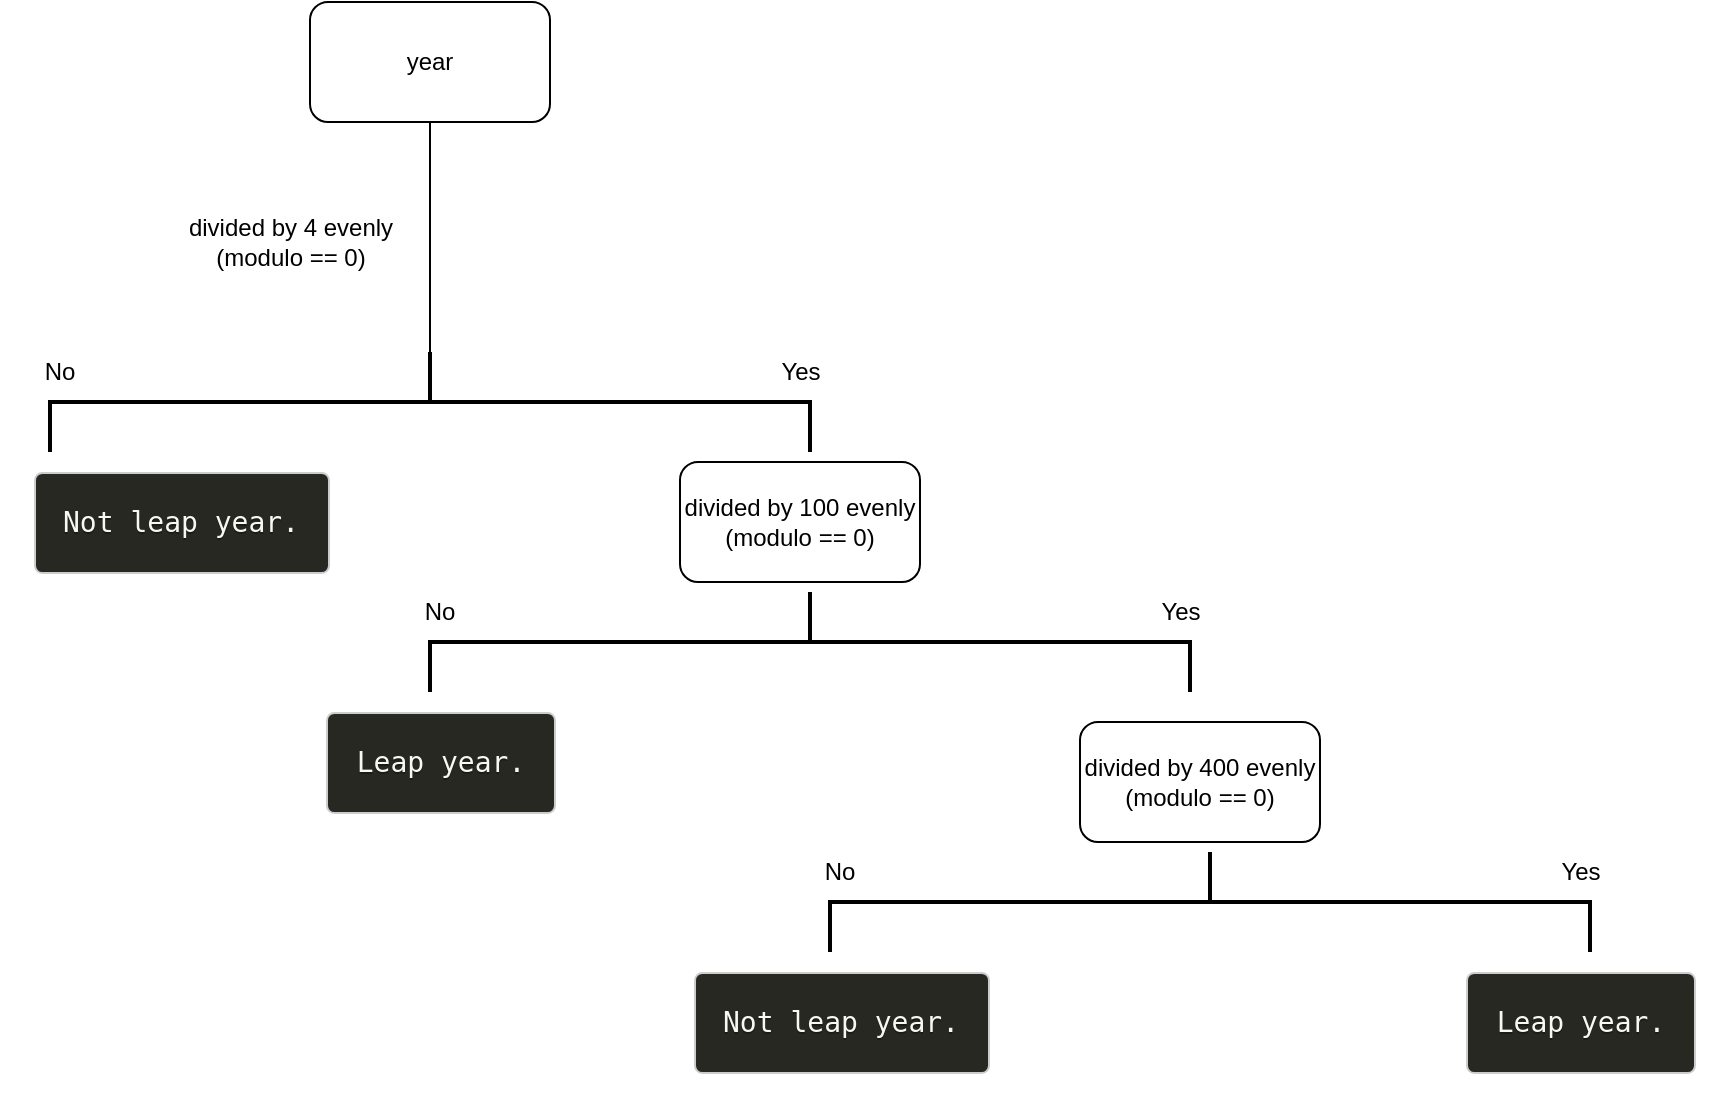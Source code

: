 <mxfile version="21.0.2" type="github">
  <diagram name="Page-1" id="ktzmkFNRWbjsOzn0AA7A">
    <mxGraphModel dx="645" dy="768" grid="1" gridSize="10" guides="1" tooltips="1" connect="1" arrows="1" fold="1" page="1" pageScale="1" pageWidth="850" pageHeight="1100" math="0" shadow="0">
      <root>
        <mxCell id="0" />
        <mxCell id="1" parent="0" />
        <mxCell id="iFsMih8Sz-5aW6i0WabK-1" value="year" style="rounded=1;whiteSpace=wrap;html=1;" vertex="1" parent="1">
          <mxGeometry x="365" y="70" width="120" height="60" as="geometry" />
        </mxCell>
        <mxCell id="iFsMih8Sz-5aW6i0WabK-2" value="divided by 400 evenly&lt;br&gt;(modulo == 0)" style="rounded=1;whiteSpace=wrap;html=1;" vertex="1" parent="1">
          <mxGeometry x="750" y="430" width="120" height="60" as="geometry" />
        </mxCell>
        <mxCell id="iFsMih8Sz-5aW6i0WabK-3" value="" style="strokeWidth=2;html=1;shape=mxgraph.flowchart.annotation_2;align=left;labelPosition=right;pointerEvents=1;rotation=90;" vertex="1" parent="1">
          <mxGeometry x="400" y="80" width="50" height="380" as="geometry" />
        </mxCell>
        <mxCell id="iFsMih8Sz-5aW6i0WabK-5" value="&lt;pre style=&quot;box-sizing: inherit; font-family: Consolas, Monaco, &amp;quot;Andale Mono&amp;quot;, &amp;quot;Ubuntu Mono&amp;quot;, monospace; font-size: 14px; margin-top: 0.5em; margin-bottom: 0.5em; border-style: solid; border-image: initial; border-color: var(--clr-color-neutral-400,#ccc); border-width: var(--clr-global-borderwidth,0.05rem); border-radius: 0.3em; color: rgb(248, 248, 242); background: rgb(39, 40, 34); text-shadow: rgba(0, 0, 0, 0.3) 0px 1px; text-align: left; word-break: normal; overflow-wrap: normal; line-height: 1.5; tab-size: 4; hyphens: none; padding: 1em; overflow: auto;&quot; tabindex=&quot;0&quot; class=&quot;language-plaintext&quot;&gt;&lt;code style=&quot;box-sizing: inherit; font-family: Consolas, Monaco, &amp;quot;Andale Mono&amp;quot;, &amp;quot;Ubuntu Mono&amp;quot;, monospace; font-size: 1em; overflow: auto; border-radius: 0.3em; background: none; text-shadow: rgba(0, 0, 0, 0.3) 0px 1px; word-spacing: normal; word-break: normal; overflow-wrap: normal; line-height: 1.5; tab-size: 4; hyphens: none;&quot; class=&quot;language-plaintext&quot;&gt;Not leap year.&lt;/code&gt;&lt;/pre&gt;" style="text;html=1;align=center;verticalAlign=middle;resizable=0;points=[];autosize=1;strokeColor=none;fillColor=none;" vertex="1" parent="1">
          <mxGeometry x="220" y="290" width="160" height="80" as="geometry" />
        </mxCell>
        <mxCell id="iFsMih8Sz-5aW6i0WabK-7" value="" style="endArrow=none;html=1;rounded=0;entryX=0.5;entryY=1;entryDx=0;entryDy=0;" edge="1" parent="1" target="iFsMih8Sz-5aW6i0WabK-1">
          <mxGeometry width="50" height="50" relative="1" as="geometry">
            <mxPoint x="425" y="250" as="sourcePoint" />
            <mxPoint x="450" y="340" as="targetPoint" />
            <Array as="points">
              <mxPoint x="425" y="250" />
            </Array>
          </mxGeometry>
        </mxCell>
        <mxCell id="iFsMih8Sz-5aW6i0WabK-13" value="divided by 100 evenly&lt;br&gt;(modulo == 0)" style="rounded=1;whiteSpace=wrap;html=1;" vertex="1" parent="1">
          <mxGeometry x="550" y="300" width="120" height="60" as="geometry" />
        </mxCell>
        <mxCell id="iFsMih8Sz-5aW6i0WabK-14" value="No" style="text;html=1;strokeColor=none;fillColor=none;align=center;verticalAlign=middle;whiteSpace=wrap;rounded=0;" vertex="1" parent="1">
          <mxGeometry x="210" y="240" width="60" height="30" as="geometry" />
        </mxCell>
        <mxCell id="iFsMih8Sz-5aW6i0WabK-15" value="divided by 4 evenly&lt;br style=&quot;border-color: var(--border-color);&quot;&gt;&lt;span style=&quot;&quot;&gt;(modulo == 0)&lt;/span&gt;" style="text;html=1;align=center;verticalAlign=middle;resizable=0;points=[];autosize=1;strokeColor=none;fillColor=none;" vertex="1" parent="1">
          <mxGeometry x="290" y="170" width="130" height="40" as="geometry" />
        </mxCell>
        <mxCell id="iFsMih8Sz-5aW6i0WabK-16" value="Yes" style="text;html=1;align=center;verticalAlign=middle;resizable=0;points=[];autosize=1;strokeColor=none;fillColor=none;" vertex="1" parent="1">
          <mxGeometry x="590" y="240" width="40" height="30" as="geometry" />
        </mxCell>
        <mxCell id="iFsMih8Sz-5aW6i0WabK-17" value="" style="strokeWidth=2;html=1;shape=mxgraph.flowchart.annotation_2;align=left;labelPosition=right;pointerEvents=1;rotation=90;" vertex="1" parent="1">
          <mxGeometry x="590" y="200" width="50" height="380" as="geometry" />
        </mxCell>
        <mxCell id="iFsMih8Sz-5aW6i0WabK-18" value="No" style="text;html=1;strokeColor=none;fillColor=none;align=center;verticalAlign=middle;whiteSpace=wrap;rounded=0;" vertex="1" parent="1">
          <mxGeometry x="400" y="360" width="60" height="30" as="geometry" />
        </mxCell>
        <mxCell id="iFsMih8Sz-5aW6i0WabK-19" value="Yes" style="text;html=1;align=center;verticalAlign=middle;resizable=0;points=[];autosize=1;strokeColor=none;fillColor=none;" vertex="1" parent="1">
          <mxGeometry x="780" y="360" width="40" height="30" as="geometry" />
        </mxCell>
        <mxCell id="iFsMih8Sz-5aW6i0WabK-22" value="" style="strokeWidth=2;html=1;shape=mxgraph.flowchart.annotation_2;align=left;labelPosition=right;pointerEvents=1;rotation=90;" vertex="1" parent="1">
          <mxGeometry x="790" y="330" width="50" height="380" as="geometry" />
        </mxCell>
        <mxCell id="iFsMih8Sz-5aW6i0WabK-23" value="No" style="text;html=1;strokeColor=none;fillColor=none;align=center;verticalAlign=middle;whiteSpace=wrap;rounded=0;" vertex="1" parent="1">
          <mxGeometry x="600" y="490" width="60" height="30" as="geometry" />
        </mxCell>
        <mxCell id="iFsMih8Sz-5aW6i0WabK-24" value="Yes" style="text;html=1;align=center;verticalAlign=middle;resizable=0;points=[];autosize=1;strokeColor=none;fillColor=none;" vertex="1" parent="1">
          <mxGeometry x="980" y="490" width="40" height="30" as="geometry" />
        </mxCell>
        <mxCell id="iFsMih8Sz-5aW6i0WabK-25" value="&lt;pre style=&quot;box-sizing: inherit; font-family: Consolas, Monaco, &amp;quot;Andale Mono&amp;quot;, &amp;quot;Ubuntu Mono&amp;quot;, monospace; font-size: 14px; margin-top: 0.5em; margin-bottom: 0.5em; border-style: solid; border-image: initial; border-color: var(--clr-color-neutral-400,#ccc); border-width: var(--clr-global-borderwidth,0.05rem); border-radius: 0.3em; color: rgb(248, 248, 242); background: rgb(39, 40, 34); text-shadow: rgba(0, 0, 0, 0.3) 0px 1px; text-align: left; word-break: normal; overflow-wrap: normal; line-height: 1.5; tab-size: 4; hyphens: none; padding: 1em; overflow: auto;&quot; tabindex=&quot;0&quot; class=&quot;language-plaintext&quot;&gt;&lt;code style=&quot;box-sizing: inherit; font-family: Consolas, Monaco, &amp;quot;Andale Mono&amp;quot;, &amp;quot;Ubuntu Mono&amp;quot;, monospace; font-size: 1em; overflow: auto; border-radius: 0.3em; background: none; text-shadow: rgba(0, 0, 0, 0.3) 0px 1px; word-spacing: normal; word-break: normal; overflow-wrap: normal; line-height: 1.5; tab-size: 4; hyphens: none;&quot; class=&quot;language-plaintext&quot;&gt;Not leap year.&lt;/code&gt;&lt;/pre&gt;" style="text;html=1;align=center;verticalAlign=middle;resizable=0;points=[];autosize=1;strokeColor=none;fillColor=none;" vertex="1" parent="1">
          <mxGeometry x="550" y="540" width="160" height="80" as="geometry" />
        </mxCell>
        <mxCell id="iFsMih8Sz-5aW6i0WabK-26" value="&lt;pre style=&quot;box-sizing: inherit; font-family: Consolas, Monaco, &amp;quot;Andale Mono&amp;quot;, &amp;quot;Ubuntu Mono&amp;quot;, monospace; font-size: 14px; margin-top: 0.5em; margin-bottom: 0.5em; border-style: solid; border-image: initial; border-color: var(--clr-color-neutral-400,#ccc); border-width: var(--clr-global-borderwidth,0.05rem); border-radius: 0.3em; color: rgb(248, 248, 242); background: rgb(39, 40, 34); text-shadow: rgba(0, 0, 0, 0.3) 0px 1px; text-align: left; word-break: normal; overflow-wrap: normal; line-height: 1.5; tab-size: 4; hyphens: none; padding: 1em; overflow: auto;&quot; tabindex=&quot;0&quot; class=&quot;language-plaintext&quot;&gt;&lt;code style=&quot;box-sizing: inherit; font-family: Consolas, Monaco, &amp;quot;Andale Mono&amp;quot;, &amp;quot;Ubuntu Mono&amp;quot;, monospace; font-size: 1em; overflow: auto; border-radius: 0.3em; background: none; text-shadow: rgba(0, 0, 0, 0.3) 0px 1px; word-spacing: normal; word-break: normal; overflow-wrap: normal; line-height: 1.5; tab-size: 4; hyphens: none;&quot; class=&quot;language-plaintext&quot;&gt;Leap year.&lt;/code&gt;&lt;/pre&gt;" style="text;html=1;align=center;verticalAlign=middle;resizable=0;points=[];autosize=1;strokeColor=none;fillColor=none;" vertex="1" parent="1">
          <mxGeometry x="935" y="540" width="130" height="80" as="geometry" />
        </mxCell>
        <mxCell id="iFsMih8Sz-5aW6i0WabK-27" value="&lt;pre style=&quot;box-sizing: inherit; font-family: Consolas, Monaco, &amp;quot;Andale Mono&amp;quot;, &amp;quot;Ubuntu Mono&amp;quot;, monospace; font-size: 14px; margin-top: 0.5em; margin-bottom: 0.5em; border-style: solid; border-image: initial; border-color: var(--clr-color-neutral-400,#ccc); border-width: var(--clr-global-borderwidth,0.05rem); border-radius: 0.3em; color: rgb(248, 248, 242); background: rgb(39, 40, 34); text-shadow: rgba(0, 0, 0, 0.3) 0px 1px; text-align: left; word-break: normal; overflow-wrap: normal; line-height: 1.5; tab-size: 4; hyphens: none; padding: 1em; overflow: auto;&quot; tabindex=&quot;0&quot; class=&quot;language-plaintext&quot;&gt;&lt;code style=&quot;box-sizing: inherit; font-family: Consolas, Monaco, &amp;quot;Andale Mono&amp;quot;, &amp;quot;Ubuntu Mono&amp;quot;, monospace; font-size: 1em; overflow: auto; border-radius: 0.3em; background: none; text-shadow: rgba(0, 0, 0, 0.3) 0px 1px; word-spacing: normal; word-break: normal; overflow-wrap: normal; line-height: 1.5; tab-size: 4; hyphens: none;&quot; class=&quot;language-plaintext&quot;&gt;Leap year.&lt;/code&gt;&lt;/pre&gt;" style="text;html=1;align=center;verticalAlign=middle;resizable=0;points=[];autosize=1;strokeColor=none;fillColor=none;" vertex="1" parent="1">
          <mxGeometry x="365" y="410" width="130" height="80" as="geometry" />
        </mxCell>
      </root>
    </mxGraphModel>
  </diagram>
</mxfile>
